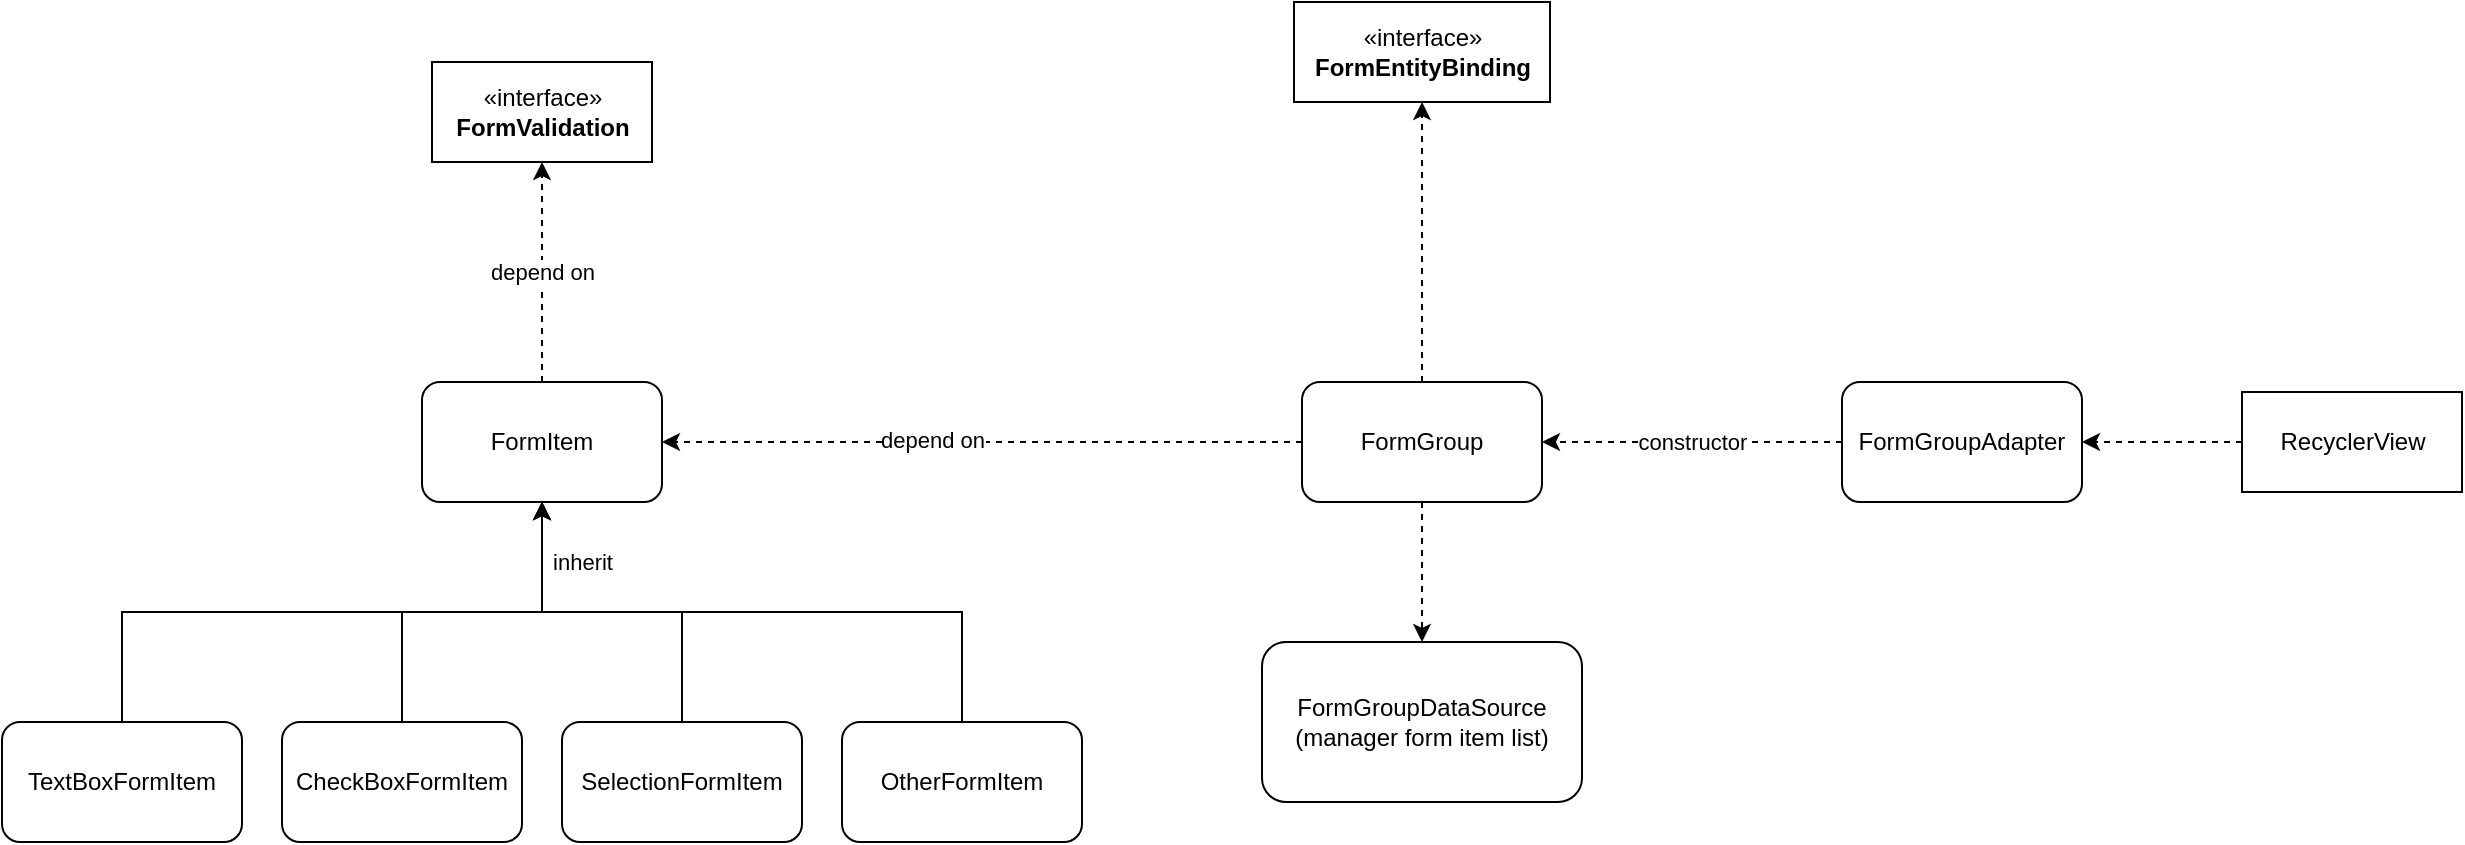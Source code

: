 <mxfile version="18.0.6" type="device"><diagram id="lBaDOU1DH3mz4R9Ptd3F" name="第 1 页"><mxGraphModel dx="1422" dy="857" grid="1" gridSize="10" guides="1" tooltips="1" connect="1" arrows="1" fold="1" page="1" pageScale="1" pageWidth="1654" pageHeight="1169" math="0" shadow="0"><root><mxCell id="0"/><mxCell id="1" parent="0"/><mxCell id="g-MmwwQoH2oL3cqeRv0_-17" value="depend on" style="edgeStyle=orthogonalEdgeStyle;rounded=0;orthogonalLoop=1;jettySize=auto;html=1;exitX=0.5;exitY=0;exitDx=0;exitDy=0;dashed=1;" edge="1" parent="1" source="g-MmwwQoH2oL3cqeRv0_-1" target="g-MmwwQoH2oL3cqeRv0_-15"><mxGeometry relative="1" as="geometry"/></mxCell><mxCell id="g-MmwwQoH2oL3cqeRv0_-1" value="FormItem" style="rounded=1;whiteSpace=wrap;html=1;" vertex="1" parent="1"><mxGeometry x="540" y="490" width="120" height="60" as="geometry"/></mxCell><mxCell id="g-MmwwQoH2oL3cqeRv0_-6" style="edgeStyle=orthogonalEdgeStyle;rounded=0;orthogonalLoop=1;jettySize=auto;html=1;exitX=0.5;exitY=0;exitDx=0;exitDy=0;" edge="1" parent="1" source="g-MmwwQoH2oL3cqeRv0_-2" target="g-MmwwQoH2oL3cqeRv0_-1"><mxGeometry relative="1" as="geometry"/></mxCell><mxCell id="g-MmwwQoH2oL3cqeRv0_-2" value="TextBoxFormItem" style="rounded=1;whiteSpace=wrap;html=1;" vertex="1" parent="1"><mxGeometry x="330" y="660" width="120" height="60" as="geometry"/></mxCell><mxCell id="g-MmwwQoH2oL3cqeRv0_-7" style="edgeStyle=orthogonalEdgeStyle;rounded=0;orthogonalLoop=1;jettySize=auto;html=1;" edge="1" parent="1" source="g-MmwwQoH2oL3cqeRv0_-3" target="g-MmwwQoH2oL3cqeRv0_-1"><mxGeometry relative="1" as="geometry"/></mxCell><mxCell id="g-MmwwQoH2oL3cqeRv0_-3" value="CheckBoxFormItem" style="rounded=1;whiteSpace=wrap;html=1;" vertex="1" parent="1"><mxGeometry x="470" y="660" width="120" height="60" as="geometry"/></mxCell><mxCell id="g-MmwwQoH2oL3cqeRv0_-8" style="edgeStyle=orthogonalEdgeStyle;rounded=0;orthogonalLoop=1;jettySize=auto;html=1;" edge="1" parent="1" source="g-MmwwQoH2oL3cqeRv0_-4" target="g-MmwwQoH2oL3cqeRv0_-1"><mxGeometry relative="1" as="geometry"/></mxCell><mxCell id="g-MmwwQoH2oL3cqeRv0_-4" value="SelectionFormItem" style="rounded=1;whiteSpace=wrap;html=1;" vertex="1" parent="1"><mxGeometry x="610" y="660" width="120" height="60" as="geometry"/></mxCell><mxCell id="g-MmwwQoH2oL3cqeRv0_-9" value="inherit" style="edgeStyle=orthogonalEdgeStyle;rounded=0;orthogonalLoop=1;jettySize=auto;html=1;exitX=0.5;exitY=0;exitDx=0;exitDy=0;" edge="1" parent="1" source="g-MmwwQoH2oL3cqeRv0_-5" target="g-MmwwQoH2oL3cqeRv0_-1"><mxGeometry x="0.812" y="-20" relative="1" as="geometry"><mxPoint as="offset"/></mxGeometry></mxCell><mxCell id="g-MmwwQoH2oL3cqeRv0_-5" value="OtherFormItem" style="rounded=1;whiteSpace=wrap;html=1;" vertex="1" parent="1"><mxGeometry x="750" y="660" width="120" height="60" as="geometry"/></mxCell><mxCell id="g-MmwwQoH2oL3cqeRv0_-11" style="edgeStyle=orthogonalEdgeStyle;rounded=0;orthogonalLoop=1;jettySize=auto;html=1;entryX=1;entryY=0.5;entryDx=0;entryDy=0;dashed=1;" edge="1" parent="1" source="g-MmwwQoH2oL3cqeRv0_-10" target="g-MmwwQoH2oL3cqeRv0_-1"><mxGeometry relative="1" as="geometry"/></mxCell><mxCell id="g-MmwwQoH2oL3cqeRv0_-12" value="depend on" style="edgeLabel;html=1;align=center;verticalAlign=middle;resizable=0;points=[];" vertex="1" connectable="0" parent="g-MmwwQoH2oL3cqeRv0_-11"><mxGeometry x="0.156" y="-1" relative="1" as="geometry"><mxPoint as="offset"/></mxGeometry></mxCell><mxCell id="g-MmwwQoH2oL3cqeRv0_-19" style="edgeStyle=orthogonalEdgeStyle;rounded=0;orthogonalLoop=1;jettySize=auto;html=1;dashed=1;" edge="1" parent="1" source="g-MmwwQoH2oL3cqeRv0_-10" target="g-MmwwQoH2oL3cqeRv0_-18"><mxGeometry relative="1" as="geometry"/></mxCell><mxCell id="g-MmwwQoH2oL3cqeRv0_-21" value="" style="edgeStyle=orthogonalEdgeStyle;rounded=0;orthogonalLoop=1;jettySize=auto;html=1;dashed=1;" edge="1" parent="1" source="g-MmwwQoH2oL3cqeRv0_-10" target="g-MmwwQoH2oL3cqeRv0_-20"><mxGeometry relative="1" as="geometry"/></mxCell><mxCell id="g-MmwwQoH2oL3cqeRv0_-10" value="FormGroup" style="rounded=1;whiteSpace=wrap;html=1;" vertex="1" parent="1"><mxGeometry x="980" y="490" width="120" height="60" as="geometry"/></mxCell><mxCell id="g-MmwwQoH2oL3cqeRv0_-14" value="constructor" style="edgeStyle=orthogonalEdgeStyle;rounded=0;orthogonalLoop=1;jettySize=auto;html=1;dashed=1;" edge="1" parent="1" source="g-MmwwQoH2oL3cqeRv0_-13" target="g-MmwwQoH2oL3cqeRv0_-10"><mxGeometry relative="1" as="geometry"/></mxCell><mxCell id="g-MmwwQoH2oL3cqeRv0_-13" value="FormGroupAdapter" style="rounded=1;whiteSpace=wrap;html=1;" vertex="1" parent="1"><mxGeometry x="1250" y="490" width="120" height="60" as="geometry"/></mxCell><mxCell id="g-MmwwQoH2oL3cqeRv0_-15" value="«interface»&lt;br&gt;&lt;b&gt;FormValidation&lt;/b&gt;" style="html=1;" vertex="1" parent="1"><mxGeometry x="545" y="330" width="110" height="50" as="geometry"/></mxCell><mxCell id="g-MmwwQoH2oL3cqeRv0_-18" value="«interface»&lt;br&gt;&lt;b&gt;FormEntityBinding&lt;/b&gt;" style="html=1;" vertex="1" parent="1"><mxGeometry x="976" y="300" width="128" height="50" as="geometry"/></mxCell><mxCell id="g-MmwwQoH2oL3cqeRv0_-20" value="FormGroupDataSource&lt;br&gt;(manager form item list)" style="rounded=1;whiteSpace=wrap;html=1;" vertex="1" parent="1"><mxGeometry x="960" y="620" width="160" height="80" as="geometry"/></mxCell><mxCell id="g-MmwwQoH2oL3cqeRv0_-23" style="edgeStyle=orthogonalEdgeStyle;rounded=0;orthogonalLoop=1;jettySize=auto;html=1;exitX=0;exitY=0.5;exitDx=0;exitDy=0;dashed=1;" edge="1" parent="1" source="g-MmwwQoH2oL3cqeRv0_-22" target="g-MmwwQoH2oL3cqeRv0_-13"><mxGeometry relative="1" as="geometry"/></mxCell><mxCell id="g-MmwwQoH2oL3cqeRv0_-22" value="RecyclerView" style="html=1;" vertex="1" parent="1"><mxGeometry x="1450" y="495" width="110" height="50" as="geometry"/></mxCell></root></mxGraphModel></diagram></mxfile>
